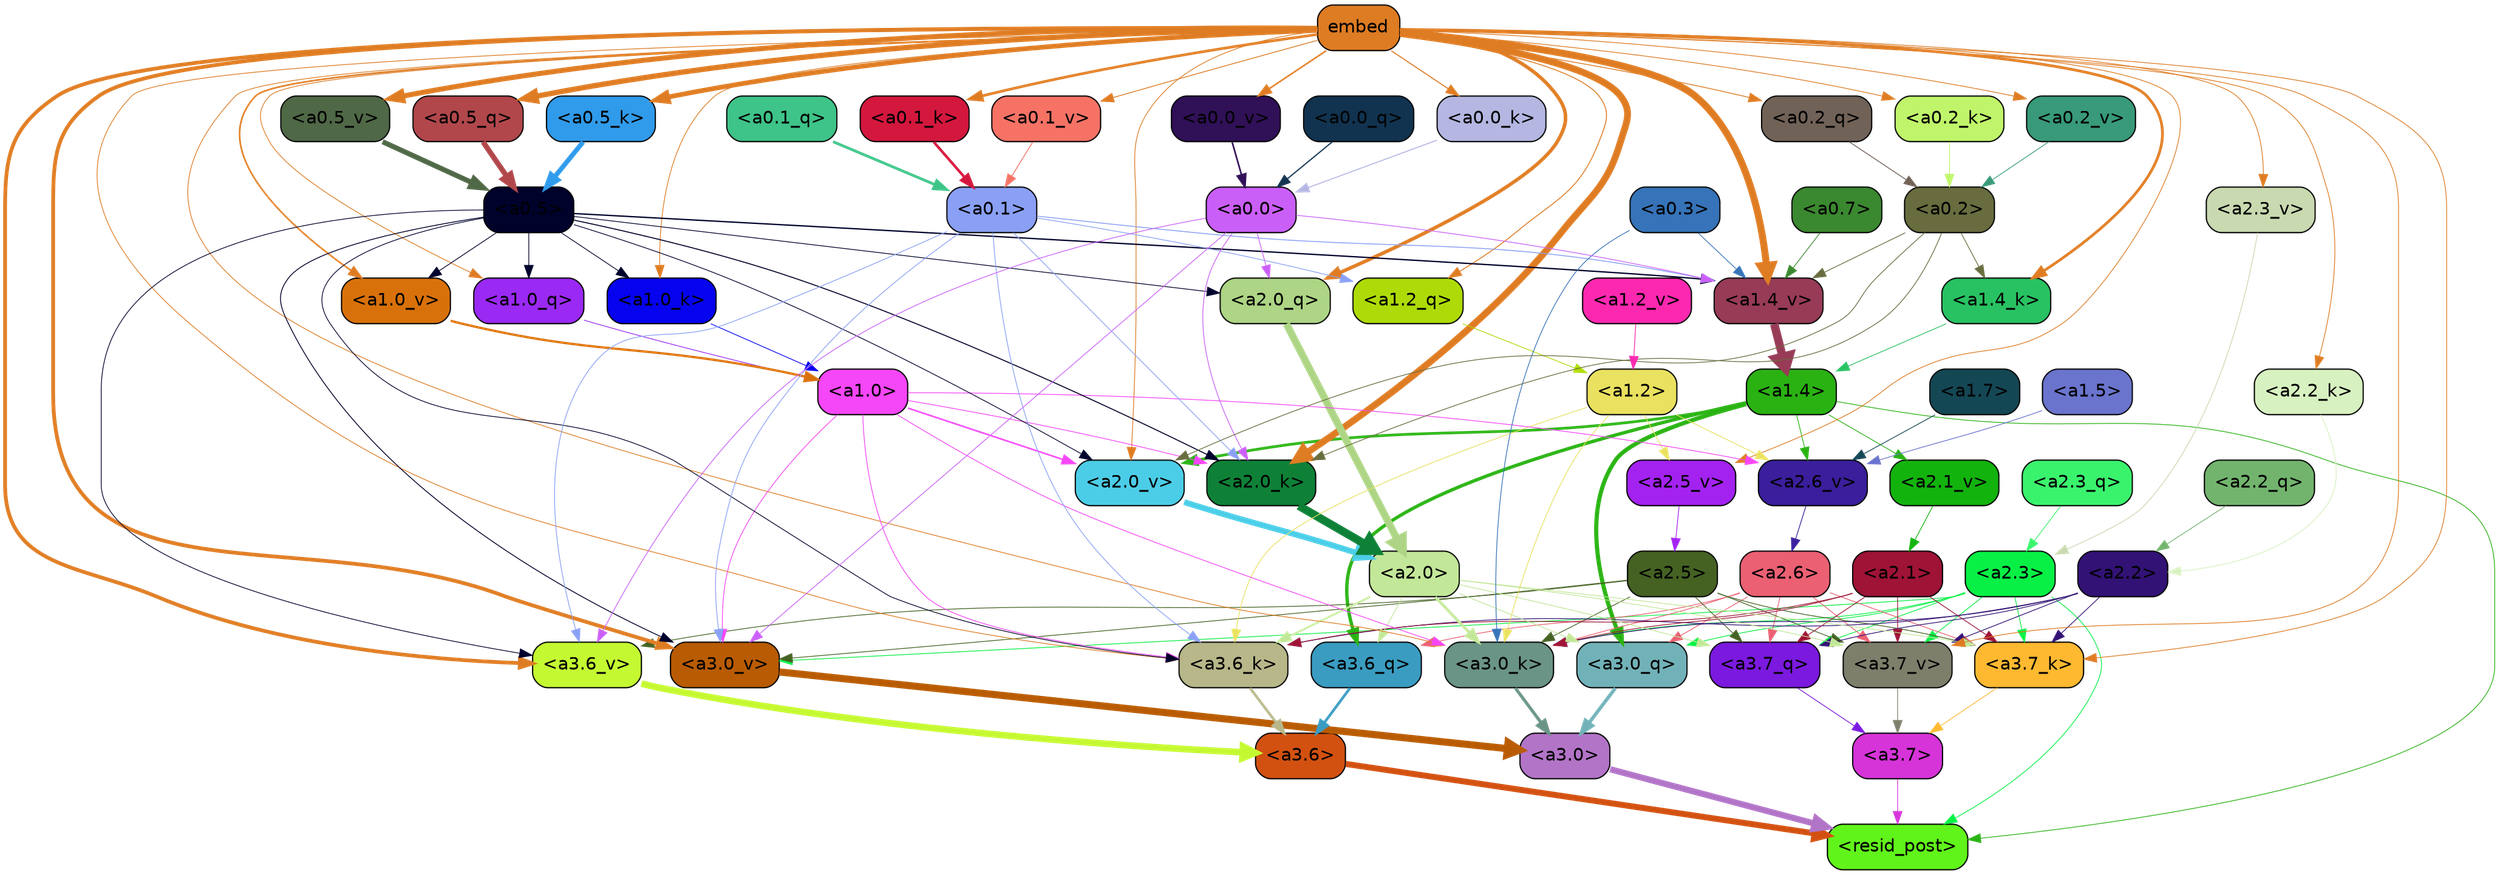 strict digraph "" {
	graph [bgcolor=transparent,
		layout=dot,
		overlap=false,
		splines=true
	];
	"<a3.7>"	[color=black,
		fillcolor="#d634d9",
		fontname=Helvetica,
		shape=box,
		style="filled, rounded"];
	"<resid_post>"	[color=black,
		fillcolor="#61f41b",
		fontname=Helvetica,
		shape=box,
		style="filled, rounded"];
	"<a3.7>" -> "<resid_post>"	[color="#d634d9",
		penwidth=0.6];
	"<a3.6>"	[color=black,
		fillcolor="#d25111",
		fontname=Helvetica,
		shape=box,
		style="filled, rounded"];
	"<a3.6>" -> "<resid_post>"	[color="#d25111",
		penwidth=4.751612067222595];
	"<a3.0>"	[color=black,
		fillcolor="#b274c7",
		fontname=Helvetica,
		shape=box,
		style="filled, rounded"];
	"<a3.0>" -> "<resid_post>"	[color="#b274c7",
		penwidth=4.884142994880676];
	"<a2.3>"	[color=black,
		fillcolor="#08f045",
		fontname=Helvetica,
		shape=box,
		style="filled, rounded"];
	"<a2.3>" -> "<resid_post>"	[color="#08f045",
		penwidth=0.6];
	"<a3.7_q>"	[color=black,
		fillcolor="#7b19df",
		fontname=Helvetica,
		shape=box,
		style="filled, rounded"];
	"<a2.3>" -> "<a3.7_q>"	[color="#08f045",
		penwidth=0.6];
	"<a3.0_q>"	[color=black,
		fillcolor="#71b2b8",
		fontname=Helvetica,
		shape=box,
		style="filled, rounded"];
	"<a2.3>" -> "<a3.0_q>"	[color="#08f045",
		penwidth=0.6];
	"<a3.7_k>"	[color=black,
		fillcolor="#feb931",
		fontname=Helvetica,
		shape=box,
		style="filled, rounded"];
	"<a2.3>" -> "<a3.7_k>"	[color="#08f045",
		penwidth=0.6];
	"<a3.0_k>"	[color=black,
		fillcolor="#6a9486",
		fontname=Helvetica,
		shape=box,
		style="filled, rounded"];
	"<a2.3>" -> "<a3.0_k>"	[color="#08f045",
		penwidth=0.6];
	"<a3.7_v>"	[color=black,
		fillcolor="#7e7f6b",
		fontname=Helvetica,
		shape=box,
		style="filled, rounded"];
	"<a2.3>" -> "<a3.7_v>"	[color="#08f045",
		penwidth=0.6];
	"<a3.0_v>"	[color=black,
		fillcolor="#b85b03",
		fontname=Helvetica,
		shape=box,
		style="filled, rounded"];
	"<a2.3>" -> "<a3.0_v>"	[color="#08f045",
		penwidth=0.6];
	"<a1.4>"	[color=black,
		fillcolor="#2ab213",
		fontname=Helvetica,
		shape=box,
		style="filled, rounded"];
	"<a1.4>" -> "<resid_post>"	[color="#2ab213",
		penwidth=0.6];
	"<a3.6_q>"	[color=black,
		fillcolor="#3a9cc1",
		fontname=Helvetica,
		shape=box,
		style="filled, rounded"];
	"<a1.4>" -> "<a3.6_q>"	[color="#2ab213",
		penwidth=2.6469622254371643];
	"<a1.4>" -> "<a3.0_q>"	[color="#2ab213",
		penwidth=3.3040847778320312];
	"<a2.6_v>"	[color=black,
		fillcolor="#3a1e9c",
		fontname=Helvetica,
		shape=box,
		style="filled, rounded"];
	"<a1.4>" -> "<a2.6_v>"	[color="#2ab213",
		penwidth=0.6];
	"<a2.1_v>"	[color=black,
		fillcolor="#13b30e",
		fontname=Helvetica,
		shape=box,
		style="filled, rounded"];
	"<a1.4>" -> "<a2.1_v>"	[color="#2ab213",
		penwidth=0.6];
	"<a2.0_v>"	[color=black,
		fillcolor="#4ccde7",
		fontname=Helvetica,
		shape=box,
		style="filled, rounded"];
	"<a1.4>" -> "<a2.0_v>"	[color="#2ab213",
		penwidth=2.1286070346832275];
	"<a3.7_q>" -> "<a3.7>"	[color="#7b19df",
		penwidth=0.6];
	"<a3.6_q>" -> "<a3.6>"	[color="#3a9cc1",
		penwidth=2.091020345687866];
	"<a3.0_q>" -> "<a3.0>"	[color="#71b2b8",
		penwidth=2.7421876192092896];
	"<a3.7_k>" -> "<a3.7>"	[color="#feb931",
		penwidth=0.6];
	"<a3.6_k>"	[color=black,
		fillcolor="#b7b78a",
		fontname=Helvetica,
		shape=box,
		style="filled, rounded"];
	"<a3.6_k>" -> "<a3.6>"	[color="#b7b78a",
		penwidth=2.048597991466522];
	"<a3.0_k>" -> "<a3.0>"	[color="#6a9486",
		penwidth=2.476402521133423];
	"<a3.7_v>" -> "<a3.7>"	[color="#7e7f6b",
		penwidth=0.6];
	"<a3.6_v>"	[color=black,
		fillcolor="#c4f932",
		fontname=Helvetica,
		shape=box,
		style="filled, rounded"];
	"<a3.6_v>" -> "<a3.6>"	[color="#c4f932",
		penwidth=5.2550448179244995];
	"<a3.0_v>" -> "<a3.0>"	[color="#b85b03",
		penwidth=5.652270674705505];
	"<a2.6>"	[color=black,
		fillcolor="#eb6073",
		fontname=Helvetica,
		shape=box,
		style="filled, rounded"];
	"<a2.6>" -> "<a3.7_q>"	[color="#eb6073",
		penwidth=0.6];
	"<a2.6>" -> "<a3.6_q>"	[color="#eb6073",
		penwidth=0.6];
	"<a2.6>" -> "<a3.0_q>"	[color="#eb6073",
		penwidth=0.6];
	"<a2.6>" -> "<a3.7_k>"	[color="#eb6073",
		penwidth=0.6];
	"<a2.6>" -> "<a3.0_k>"	[color="#eb6073",
		penwidth=0.6];
	"<a2.6>" -> "<a3.7_v>"	[color="#eb6073",
		penwidth=0.6];
	"<a2.5>"	[color=black,
		fillcolor="#456223",
		fontname=Helvetica,
		shape=box,
		style="filled, rounded"];
	"<a2.5>" -> "<a3.7_q>"	[color="#456223",
		penwidth=0.6];
	"<a2.5>" -> "<a3.7_k>"	[color="#456223",
		penwidth=0.6];
	"<a2.5>" -> "<a3.0_k>"	[color="#456223",
		penwidth=0.6];
	"<a2.5>" -> "<a3.7_v>"	[color="#456223",
		penwidth=0.6];
	"<a2.5>" -> "<a3.6_v>"	[color="#456223",
		penwidth=0.6];
	"<a2.5>" -> "<a3.0_v>"	[color="#456223",
		penwidth=0.6];
	"<a2.2>"	[color=black,
		fillcolor="#321275",
		fontname=Helvetica,
		shape=box,
		style="filled, rounded"];
	"<a2.2>" -> "<a3.7_q>"	[color="#321275",
		penwidth=0.6];
	"<a2.2>" -> "<a3.7_k>"	[color="#321275",
		penwidth=0.6];
	"<a2.2>" -> "<a3.6_k>"	[color="#321275",
		penwidth=0.6];
	"<a2.2>" -> "<a3.0_k>"	[color="#321275",
		penwidth=0.6];
	"<a2.2>" -> "<a3.7_v>"	[color="#321275",
		penwidth=0.6];
	"<a2.1>"	[color=black,
		fillcolor="#9e1336",
		fontname=Helvetica,
		shape=box,
		style="filled, rounded"];
	"<a2.1>" -> "<a3.7_q>"	[color="#9e1336",
		penwidth=0.6];
	"<a2.1>" -> "<a3.7_k>"	[color="#9e1336",
		penwidth=0.6];
	"<a2.1>" -> "<a3.6_k>"	[color="#9e1336",
		penwidth=0.6];
	"<a2.1>" -> "<a3.0_k>"	[color="#9e1336",
		penwidth=0.6];
	"<a2.1>" -> "<a3.7_v>"	[color="#9e1336",
		penwidth=0.6];
	"<a2.0>"	[color=black,
		fillcolor="#c3e799",
		fontname=Helvetica,
		shape=box,
		style="filled, rounded"];
	"<a2.0>" -> "<a3.7_q>"	[color="#c3e799",
		penwidth=0.6];
	"<a2.0>" -> "<a3.6_q>"	[color="#c3e799",
		penwidth=0.6];
	"<a2.0>" -> "<a3.0_q>"	[color="#c3e799",
		penwidth=0.6];
	"<a2.0>" -> "<a3.7_k>"	[color="#c3e799",
		penwidth=0.6];
	"<a2.0>" -> "<a3.6_k>"	[color="#c3e799",
		penwidth=1.4757367372512817];
	"<a2.0>" -> "<a3.0_k>"	[color="#c3e799",
		penwidth=2.2137351036071777];
	"<a2.0>" -> "<a3.7_v>"	[color="#c3e799",
		penwidth=0.6];
	embed	[color=black,
		fillcolor="#de7c23",
		fontname=Helvetica,
		shape=box,
		style="filled, rounded"];
	embed -> "<a3.7_k>"	[color="#de7c23",
		penwidth=0.6];
	embed -> "<a3.6_k>"	[color="#de7c23",
		penwidth=0.6];
	embed -> "<a3.0_k>"	[color="#de7c23",
		penwidth=0.6];
	embed -> "<a3.7_v>"	[color="#de7c23",
		penwidth=0.6];
	embed -> "<a3.6_v>"	[color="#de7c23",
		penwidth=2.9582033157348633];
	embed -> "<a3.0_v>"	[color="#de7c23",
		penwidth=2.972973108291626];
	"<a2.0_q>"	[color=black,
		fillcolor="#add585",
		fontname=Helvetica,
		shape=box,
		style="filled, rounded"];
	embed -> "<a2.0_q>"	[color="#de7c23",
		penwidth=2.7699792869389057];
	"<a2.2_k>"	[color=black,
		fillcolor="#d8f1c1",
		fontname=Helvetica,
		shape=box,
		style="filled, rounded"];
	embed -> "<a2.2_k>"	[color="#de7c23",
		penwidth=0.6];
	"<a2.0_k>"	[color=black,
		fillcolor="#0e8137",
		fontname=Helvetica,
		shape=box,
		style="filled, rounded"];
	embed -> "<a2.0_k>"	[color="#de7c23",
		penwidth=5.362775564193726];
	"<a2.5_v>"	[color=black,
		fillcolor="#a322f0",
		fontname=Helvetica,
		shape=box,
		style="filled, rounded"];
	embed -> "<a2.5_v>"	[color="#de7c23",
		penwidth=0.6];
	"<a2.3_v>"	[color=black,
		fillcolor="#c9d9b0",
		fontname=Helvetica,
		shape=box,
		style="filled, rounded"];
	embed -> "<a2.3_v>"	[color="#de7c23",
		penwidth=0.6];
	embed -> "<a2.0_v>"	[color="#de7c23",
		penwidth=0.6];
	"<a1.2_q>"	[color=black,
		fillcolor="#aedb08",
		fontname=Helvetica,
		shape=box,
		style="filled, rounded"];
	embed -> "<a1.2_q>"	[color="#de7c23",
		penwidth=0.7193574905395508];
	"<a1.0_q>"	[color=black,
		fillcolor="#9a29f3",
		fontname=Helvetica,
		shape=box,
		style="filled, rounded"];
	embed -> "<a1.0_q>"	[color="#de7c23",
		penwidth=0.6];
	"<a1.4_k>"	[color=black,
		fillcolor="#28c262",
		fontname=Helvetica,
		shape=box,
		style="filled, rounded"];
	embed -> "<a1.4_k>"	[color="#de7c23",
		penwidth=2.147887945175171];
	"<a1.0_k>"	[color=black,
		fillcolor="#0603ee",
		fontname=Helvetica,
		shape=box,
		style="filled, rounded"];
	embed -> "<a1.0_k>"	[color="#de7c23",
		penwidth=0.6];
	"<a1.4_v>"	[color=black,
		fillcolor="#973b56",
		fontname=Helvetica,
		shape=box,
		style="filled, rounded"];
	embed -> "<a1.4_v>"	[color="#de7c23",
		penwidth=5.545122385025024];
	"<a1.0_v>"	[color=black,
		fillcolor="#d9710b",
		fontname=Helvetica,
		shape=box,
		style="filled, rounded"];
	embed -> "<a1.0_v>"	[color="#de7c23",
		penwidth=1.26444411277771];
	"<a0.5_q>"	[color=black,
		fillcolor="#b1474b",
		fontname=Helvetica,
		shape=box,
		style="filled, rounded"];
	embed -> "<a0.5_q>"	[color="#de7c23",
		penwidth=4.18559342622757];
	"<a0.2_q>"	[color=black,
		fillcolor="#716258",
		fontname=Helvetica,
		shape=box,
		style="filled, rounded"];
	embed -> "<a0.2_q>"	[color="#de7c23",
		penwidth=0.6669292449951172];
	"<a0.5_k>"	[color=black,
		fillcolor="#309beb",
		fontname=Helvetica,
		shape=box,
		style="filled, rounded"];
	embed -> "<a0.5_k>"	[color="#de7c23",
		penwidth=3.7556475400924683];
	"<a0.2_k>"	[color=black,
		fillcolor="#c0f56b",
		fontname=Helvetica,
		shape=box,
		style="filled, rounded"];
	embed -> "<a0.2_k>"	[color="#de7c23",
		penwidth=0.6];
	"<a0.1_k>"	[color=black,
		fillcolor="#d4173d",
		fontname=Helvetica,
		shape=box,
		style="filled, rounded"];
	embed -> "<a0.1_k>"	[color="#de7c23",
		penwidth=2.072890520095825];
	"<a0.0_k>"	[color=black,
		fillcolor="#b5b7e2",
		fontname=Helvetica,
		shape=box,
		style="filled, rounded"];
	embed -> "<a0.0_k>"	[color="#de7c23",
		penwidth=0.8285634517669678];
	"<a0.5_v>"	[color=black,
		fillcolor="#4f6846",
		fontname=Helvetica,
		shape=box,
		style="filled, rounded"];
	embed -> "<a0.5_v>"	[color="#de7c23",
		penwidth=3.991437017917633];
	"<a0.2_v>"	[color=black,
		fillcolor="#389a7a",
		fontname=Helvetica,
		shape=box,
		style="filled, rounded"];
	embed -> "<a0.2_v>"	[color="#de7c23",
		penwidth=0.6];
	"<a0.1_v>"	[color=black,
		fillcolor="#f67265",
		fontname=Helvetica,
		shape=box,
		style="filled, rounded"];
	embed -> "<a0.1_v>"	[color="#de7c23",
		penwidth=0.6634087562561035];
	"<a0.0_v>"	[color=black,
		fillcolor="#301057",
		fontname=Helvetica,
		shape=box,
		style="filled, rounded"];
	embed -> "<a0.0_v>"	[color="#de7c23",
		penwidth=1.2436447143554688];
	"<a1.2>"	[color=black,
		fillcolor="#eae160",
		fontname=Helvetica,
		shape=box,
		style="filled, rounded"];
	"<a1.2>" -> "<a3.6_k>"	[color="#eae160",
		penwidth=0.6];
	"<a1.2>" -> "<a3.0_k>"	[color="#eae160",
		penwidth=0.6];
	"<a1.2>" -> "<a2.6_v>"	[color="#eae160",
		penwidth=0.6];
	"<a1.2>" -> "<a2.5_v>"	[color="#eae160",
		penwidth=0.6];
	"<a1.0>"	[color=black,
		fillcolor="#f546f7",
		fontname=Helvetica,
		shape=box,
		style="filled, rounded"];
	"<a1.0>" -> "<a3.6_k>"	[color="#f546f7",
		penwidth=0.6];
	"<a1.0>" -> "<a3.0_k>"	[color="#f546f7",
		penwidth=0.6];
	"<a1.0>" -> "<a3.0_v>"	[color="#f546f7",
		penwidth=0.6];
	"<a1.0>" -> "<a2.0_k>"	[color="#f546f7",
		penwidth=0.6];
	"<a1.0>" -> "<a2.6_v>"	[color="#f546f7",
		penwidth=0.6];
	"<a1.0>" -> "<a2.0_v>"	[color="#f546f7",
		penwidth=1.2240618467330933];
	"<a0.5>"	[color=black,
		fillcolor="#00022b",
		fontname=Helvetica,
		shape=box,
		style="filled, rounded"];
	"<a0.5>" -> "<a3.6_k>"	[color="#00022b",
		penwidth=0.6];
	"<a0.5>" -> "<a3.6_v>"	[color="#00022b",
		penwidth=0.6];
	"<a0.5>" -> "<a3.0_v>"	[color="#00022b",
		penwidth=0.6790935099124908];
	"<a0.5>" -> "<a2.0_q>"	[color="#00022b",
		penwidth=0.6];
	"<a0.5>" -> "<a2.0_k>"	[color="#00022b",
		penwidth=0.7897988557815552];
	"<a0.5>" -> "<a2.0_v>"	[color="#00022b",
		penwidth=0.6];
	"<a0.5>" -> "<a1.0_q>"	[color="#00022b",
		penwidth=0.6];
	"<a0.5>" -> "<a1.0_k>"	[color="#00022b",
		penwidth=0.6];
	"<a0.5>" -> "<a1.4_v>"	[color="#00022b",
		penwidth=1.0479987859725952];
	"<a0.5>" -> "<a1.0_v>"	[color="#00022b",
		penwidth=0.6];
	"<a0.1>"	[color=black,
		fillcolor="#8aa0f5",
		fontname=Helvetica,
		shape=box,
		style="filled, rounded"];
	"<a0.1>" -> "<a3.6_k>"	[color="#8aa0f5",
		penwidth=0.6];
	"<a0.1>" -> "<a3.6_v>"	[color="#8aa0f5",
		penwidth=0.6];
	"<a0.1>" -> "<a3.0_v>"	[color="#8aa0f5",
		penwidth=0.6];
	"<a0.1>" -> "<a2.0_k>"	[color="#8aa0f5",
		penwidth=0.6];
	"<a0.1>" -> "<a1.2_q>"	[color="#8aa0f5",
		penwidth=0.6];
	"<a0.1>" -> "<a1.4_v>"	[color="#8aa0f5",
		penwidth=0.7031502723693848];
	"<a0.3>"	[color=black,
		fillcolor="#3673b8",
		fontname=Helvetica,
		shape=box,
		style="filled, rounded"];
	"<a0.3>" -> "<a3.0_k>"	[color="#3673b8",
		penwidth=0.6];
	"<a0.3>" -> "<a1.4_v>"	[color="#3673b8",
		penwidth=0.6];
	"<a0.0>"	[color=black,
		fillcolor="#ca5ff8",
		fontname=Helvetica,
		shape=box,
		style="filled, rounded"];
	"<a0.0>" -> "<a3.6_v>"	[color="#ca5ff8",
		penwidth=0.6];
	"<a0.0>" -> "<a3.0_v>"	[color="#ca5ff8",
		penwidth=0.6];
	"<a0.0>" -> "<a2.0_q>"	[color="#ca5ff8",
		penwidth=0.6];
	"<a0.0>" -> "<a2.0_k>"	[color="#ca5ff8",
		penwidth=0.6];
	"<a0.0>" -> "<a1.4_v>"	[color="#ca5ff8",
		penwidth=0.6];
	"<a2.3_q>"	[color=black,
		fillcolor="#3af36d",
		fontname=Helvetica,
		shape=box,
		style="filled, rounded"];
	"<a2.3_q>" -> "<a2.3>"	[color="#3af36d",
		penwidth=0.6];
	"<a2.2_q>"	[color=black,
		fillcolor="#72b46d",
		fontname=Helvetica,
		shape=box,
		style="filled, rounded"];
	"<a2.2_q>" -> "<a2.2>"	[color="#72b46d",
		penwidth=0.6];
	"<a2.0_q>" -> "<a2.0>"	[color="#add585",
		penwidth=5.819834470748901];
	"<a2.2_k>" -> "<a2.2>"	[color="#d8f1c1",
		penwidth=0.6];
	"<a2.0_k>" -> "<a2.0>"	[color="#0e8137",
		penwidth=6.470837593078613];
	"<a2.6_v>" -> "<a2.6>"	[color="#3a1e9c",
		penwidth=0.6];
	"<a2.5_v>" -> "<a2.5>"	[color="#a322f0",
		penwidth=0.6];
	"<a2.3_v>" -> "<a2.3>"	[color="#c9d9b0",
		penwidth=0.6];
	"<a2.1_v>" -> "<a2.1>"	[color="#13b30e",
		penwidth=0.6];
	"<a2.0_v>" -> "<a2.0>"	[color="#4ccde7",
		penwidth=4.5950857400894165];
	"<a0.2>"	[color=black,
		fillcolor="#686c3e",
		fontname=Helvetica,
		shape=box,
		style="filled, rounded"];
	"<a0.2>" -> "<a2.0_k>"	[color="#686c3e",
		penwidth=0.6];
	"<a0.2>" -> "<a2.0_v>"	[color="#686c3e",
		penwidth=0.6];
	"<a0.2>" -> "<a1.4_k>"	[color="#686c3e",
		penwidth=0.6];
	"<a0.2>" -> "<a1.4_v>"	[color="#686c3e",
		penwidth=0.6];
	"<a1.7>"	[color=black,
		fillcolor="#144754",
		fontname=Helvetica,
		shape=box,
		style="filled, rounded"];
	"<a1.7>" -> "<a2.6_v>"	[color="#144754",
		penwidth=0.6];
	"<a1.5>"	[color=black,
		fillcolor="#6a74cd",
		fontname=Helvetica,
		shape=box,
		style="filled, rounded"];
	"<a1.5>" -> "<a2.6_v>"	[color="#6a74cd",
		penwidth=0.6];
	"<a1.2_q>" -> "<a1.2>"	[color="#aedb08",
		penwidth=0.6];
	"<a1.0_q>" -> "<a1.0>"	[color="#9a29f3",
		penwidth=0.6];
	"<a1.4_k>" -> "<a1.4>"	[color="#28c262",
		penwidth=0.6];
	"<a1.0_k>" -> "<a1.0>"	[color="#0603ee",
		penwidth=0.6];
	"<a1.4_v>" -> "<a1.4>"	[color="#973b56",
		penwidth=6.635385513305664];
	"<a1.2_v>"	[color=black,
		fillcolor="#fc28b0",
		fontname=Helvetica,
		shape=box,
		style="filled, rounded"];
	"<a1.2_v>" -> "<a1.2>"	[color="#fc28b0",
		penwidth=0.6];
	"<a1.0_v>" -> "<a1.0>"	[color="#d9710b",
		penwidth=1.807669460773468];
	"<a0.7>"	[color=black,
		fillcolor="#3a882f",
		fontname=Helvetica,
		shape=box,
		style="filled, rounded"];
	"<a0.7>" -> "<a1.4_v>"	[color="#3a882f",
		penwidth=0.6];
	"<a0.5_q>" -> "<a0.5>"	[color="#b1474b",
		penwidth=4.201210081577301];
	"<a0.2_q>" -> "<a0.2>"	[color="#716258",
		penwidth=0.6669397354125977];
	"<a0.1_q>"	[color=black,
		fillcolor="#3ec388",
		fontname=Helvetica,
		shape=box,
		style="filled, rounded"];
	"<a0.1_q>" -> "<a0.1>"	[color="#3ec388",
		penwidth=2.1428754329681396];
	"<a0.0_q>"	[color=black,
		fillcolor="#113350",
		fontname=Helvetica,
		shape=box,
		style="filled, rounded"];
	"<a0.0_q>" -> "<a0.0>"	[color="#113350",
		penwidth=0.9431536197662354];
	"<a0.5_k>" -> "<a0.5>"	[color="#309beb",
		penwidth=3.780391812324524];
	"<a0.2_k>" -> "<a0.2>"	[color="#c0f56b",
		penwidth=0.6];
	"<a0.1_k>" -> "<a0.1>"	[color="#d4173d",
		penwidth=2.0809476375579834];
	"<a0.0_k>" -> "<a0.0>"	[color="#b5b7e2",
		penwidth=0.8123311996459961];
	"<a0.5_v>" -> "<a0.5>"	[color="#4f6846",
		penwidth=4.0294036865234375];
	"<a0.2_v>" -> "<a0.2>"	[color="#389a7a",
		penwidth=0.6];
	"<a0.1_v>" -> "<a0.1>"	[color="#f67265",
		penwidth=0.6631441116333008];
	"<a0.0_v>" -> "<a0.0>"	[color="#301057",
		penwidth=1.2803640365600586];
}
